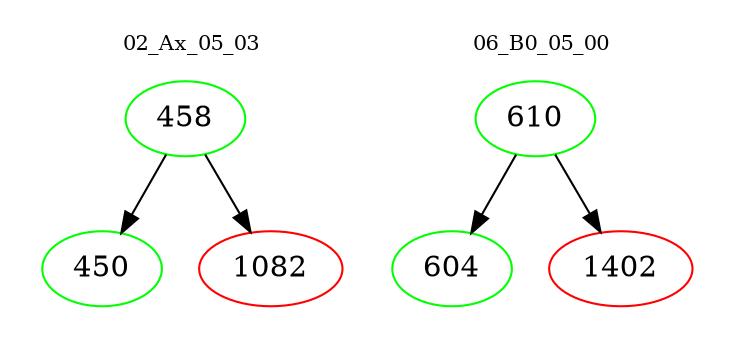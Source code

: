 digraph{
subgraph cluster_0 {
color = white
label = "02_Ax_05_03";
fontsize=10;
T0_458 [label="458", color="green"]
T0_458 -> T0_450 [color="black"]
T0_450 [label="450", color="green"]
T0_458 -> T0_1082 [color="black"]
T0_1082 [label="1082", color="red"]
}
subgraph cluster_1 {
color = white
label = "06_B0_05_00";
fontsize=10;
T1_610 [label="610", color="green"]
T1_610 -> T1_604 [color="black"]
T1_604 [label="604", color="green"]
T1_610 -> T1_1402 [color="black"]
T1_1402 [label="1402", color="red"]
}
}
